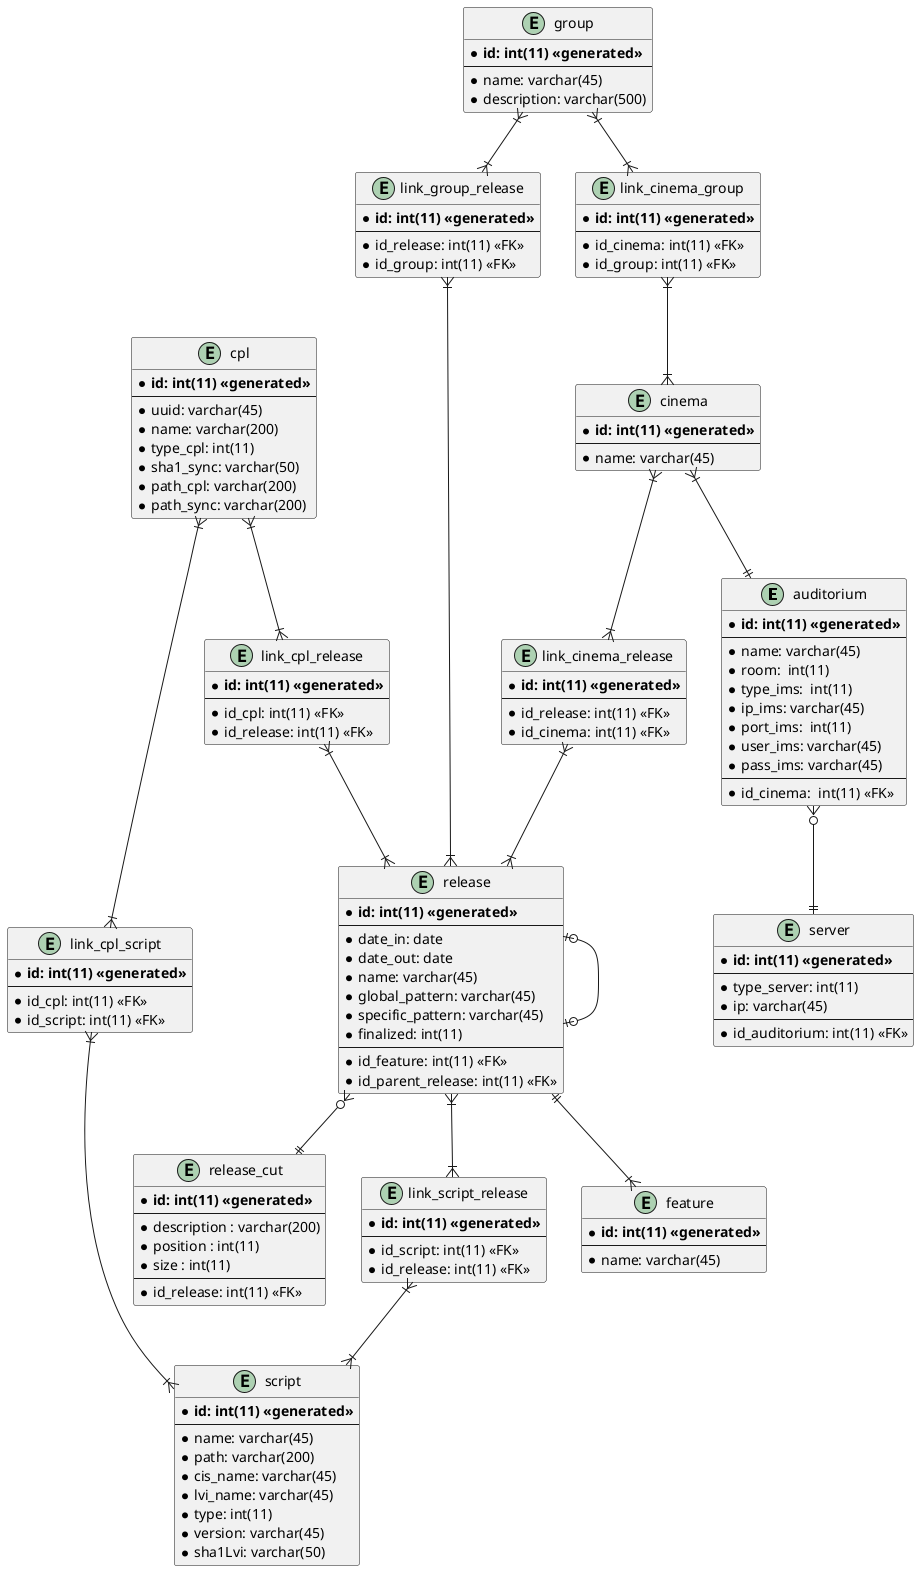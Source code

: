 @startuml

entity "auditorium" {
    * **id: int(11) <<generated>>**
    --
    * name: varchar(45)
    * room:  int(11)
    * type_ims:  int(11)
    * ip_ims: varchar(45)
    * port_ims:  int(11)
    * user_ims: varchar(45)
    * pass_ims: varchar(45)
    --
    * id_cinema:  int(11) <<FK>>
}
entity "cinema" {
    * **id: int(11) <<generated>>**
    --
    * name: varchar(45)
}
entity "cpl" {
    * **id: int(11) <<generated>>**
    --
    * uuid: varchar(45)
    * name: varchar(200)
    * type_cpl: int(11)
    * sha1_sync: varchar(50)
    * path_cpl: varchar(200)
    * path_sync: varchar(200)
}
entity "feature" {
    * **id: int(11) <<generated>>**
    --
    * name: varchar(45)
}
entity "group" {
    * **id: int(11) <<generated>>**
    --
    * name: varchar(45)
    * description: varchar(500)
}
entity "release" {
    * **id: int(11) <<generated>>**
    --
    * date_in: date
    * date_out: date
    * name: varchar(45)
    * global_pattern: varchar(45)
    * specific_pattern: varchar(45)
    * finalized: int(11)
    --
    * id_feature: int(11) <<FK>>
    * id_parent_release: int(11) <<FK>>
}
entity "release_cut" {
    * **id: int(11) <<generated>>**
    --
    * description : varchar(200)
    * position : int(11)
    * size : int(11)
    --
    * id_release: int(11) <<FK>>
}
entity "script" {
    * **id: int(11) <<generated>>**
    --
    * name: varchar(45)
    * path: varchar(200)
    * cis_name: varchar(45)
    * lvi_name: varchar(45)
    * type: int(11)
    * version: varchar(45)
    * sha1Lvi: varchar(50)
}
entity "server" {
    * **id: int(11) <<generated>>**
    --
    * type_server: int(11)
    * ip: varchar(45)
    --
    * id_auditorium: int(11) <<FK>>
}
entity "link_cinema_group" {
    * **id: int(11) <<generated>>**
    --
    * id_cinema: int(11) <<FK>>
    * id_group: int(11) <<FK>>
}
entity "link_cinema_release" {
    * **id: int(11) <<generated>>**
    --
    * id_release: int(11) <<FK>>
    * id_cinema: int(11) <<FK>>
}
entity "link_cpl_release" {
    * **id: int(11) <<generated>>**
    --
    * id_cpl: int(11) <<FK>>
    * id_release: int(11) <<FK>>
}
entity "link_group_release" {
    * **id: int(11) <<generated>>**
    --
    * id_release: int(11) <<FK>>
    * id_group: int(11) <<FK>>
}
entity "link_script_release" {
    * **id: int(11) <<generated>>**
    --
    * id_script: int(11) <<FK>>
    * id_release: int(11) <<FK>>
}
entity "link_cpl_script" {
    * **id: int(11) <<generated>>**
    --
    * id_cpl: int(11) <<FK>>
    * id_script: int(11) <<FK>>
}

group }|--|{ link_cinema_group
link_cinema_group }|--|{ cinema
cinema }|--|| auditorium
auditorium }o--|| server

cinema }|--|{ link_cinema_release
link_cinema_release }|--|{ release

cpl }|--|{ link_cpl_release
link_cpl_release }|--|{ release

group }|--|{ link_group_release
link_group_release }|--|{ release
release }o--|| release_cut
release ||--|{ feature
release |o--o| release

release }|--|{ link_script_release
link_script_release }|--|{ script

cpl }|--|{ link_cpl_script 
link_cpl_script }|--|{ script

@enduml